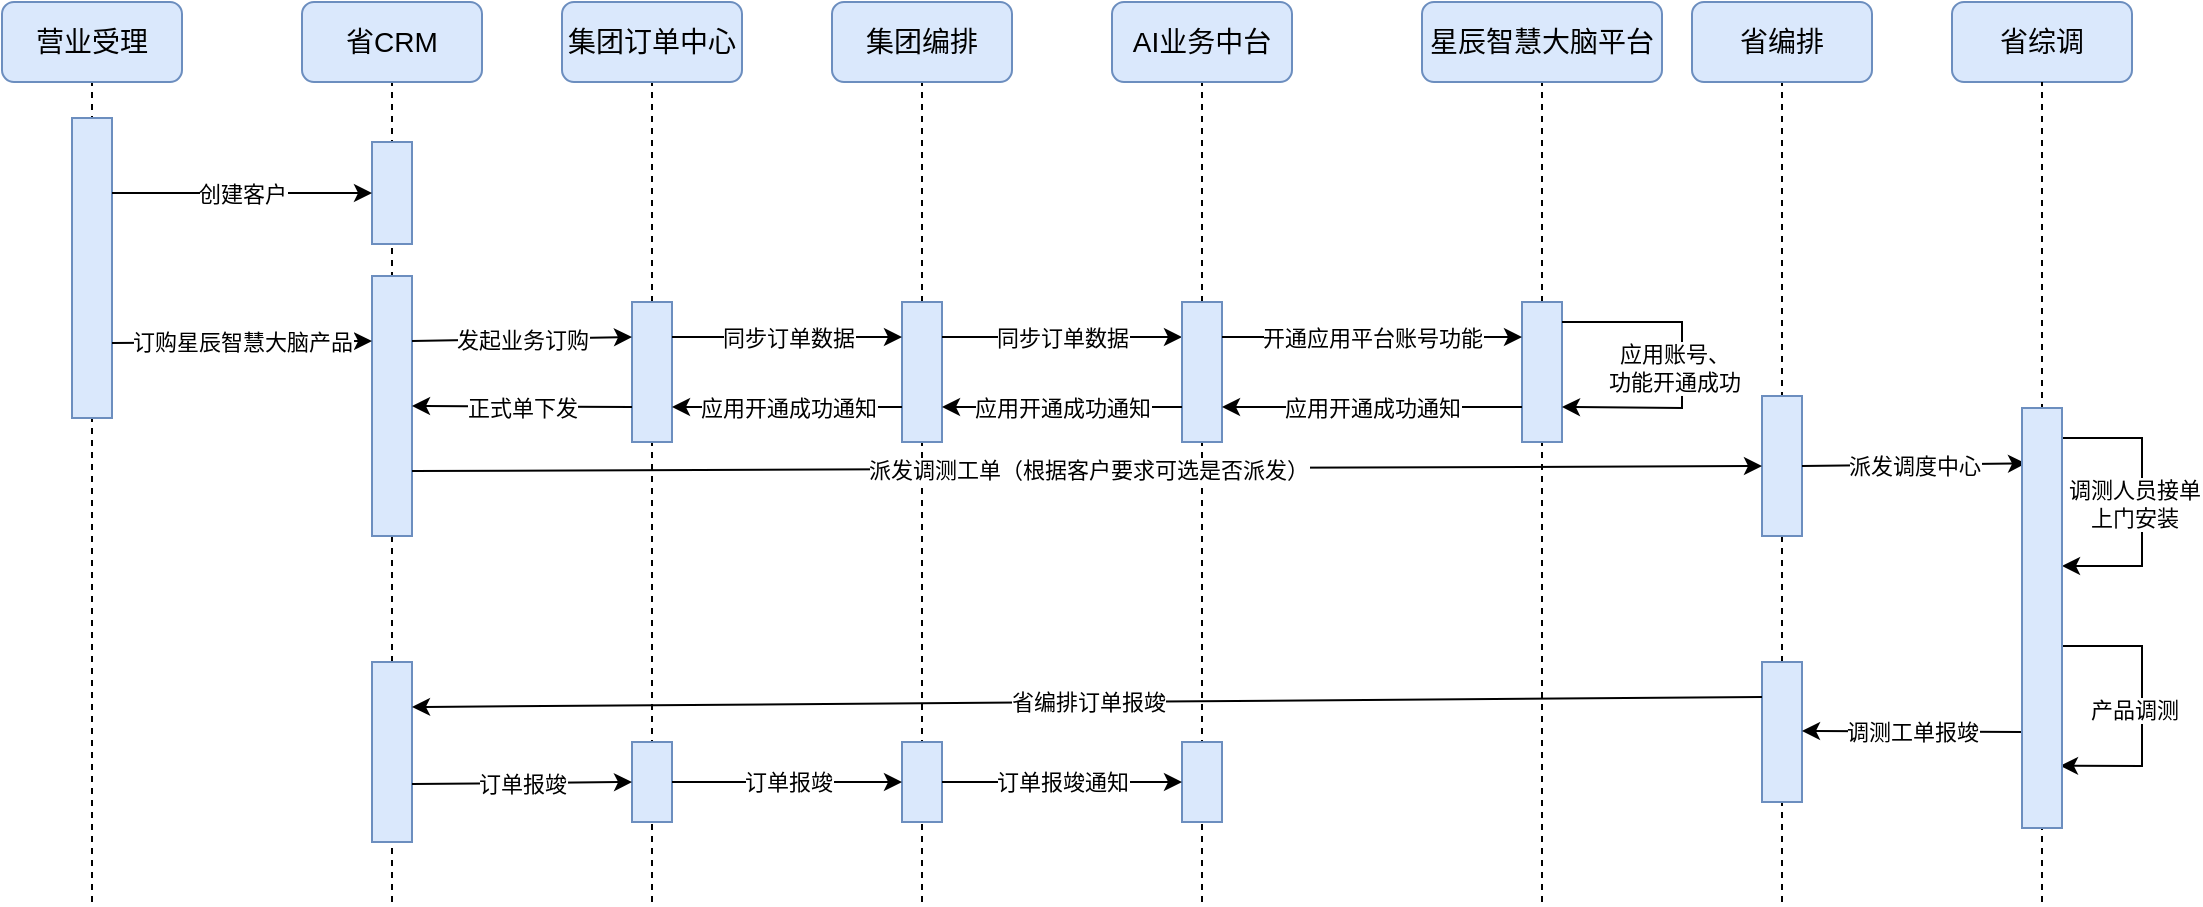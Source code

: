 <mxfile version="22.1.21" type="github">
  <diagram name="第 1 页" id="IRaudZAVaMdEsycl-TIE">
    <mxGraphModel dx="1426" dy="751" grid="1" gridSize="10" guides="1" tooltips="1" connect="1" arrows="1" fold="1" page="1" pageScale="1" pageWidth="827" pageHeight="1169" math="0" shadow="0">
      <root>
        <mxCell id="0" />
        <mxCell id="1" parent="0" />
        <mxCell id="FhZEgIiry43uXNgDlU4w-84" value="" style="endArrow=none;dashed=1;html=1;rounded=0;entryX=0.5;entryY=1;entryDx=0;entryDy=0;" parent="1" target="FhZEgIiry43uXNgDlU4w-7" edge="1">
          <mxGeometry width="50" height="50" relative="1" as="geometry">
            <mxPoint x="920" y="720" as="sourcePoint" />
            <mxPoint x="930" y="330" as="targetPoint" />
          </mxGeometry>
        </mxCell>
        <mxCell id="FhZEgIiry43uXNgDlU4w-83" value="" style="endArrow=none;dashed=1;html=1;rounded=0;entryX=0.5;entryY=1;entryDx=0;entryDy=0;" parent="1" target="FhZEgIiry43uXNgDlU4w-5" edge="1">
          <mxGeometry width="50" height="50" relative="1" as="geometry">
            <mxPoint x="800" y="720" as="sourcePoint" />
            <mxPoint x="770" y="350" as="targetPoint" />
          </mxGeometry>
        </mxCell>
        <mxCell id="FhZEgIiry43uXNgDlU4w-82" value="" style="endArrow=none;dashed=1;html=1;rounded=0;entryX=0.5;entryY=1;entryDx=0;entryDy=0;" parent="1" target="FhZEgIiry43uXNgDlU4w-4" edge="1">
          <mxGeometry width="50" height="50" relative="1" as="geometry">
            <mxPoint x="630" y="720" as="sourcePoint" />
            <mxPoint x="620" y="340" as="targetPoint" />
          </mxGeometry>
        </mxCell>
        <mxCell id="FhZEgIiry43uXNgDlU4w-81" value="" style="endArrow=none;dashed=1;html=1;rounded=0;entryX=0.5;entryY=1;entryDx=0;entryDy=0;" parent="1" target="FhZEgIiry43uXNgDlU4w-3" edge="1">
          <mxGeometry width="50" height="50" relative="1" as="geometry">
            <mxPoint x="490" y="720" as="sourcePoint" />
            <mxPoint x="480" y="340" as="targetPoint" />
          </mxGeometry>
        </mxCell>
        <mxCell id="FhZEgIiry43uXNgDlU4w-80" value="" style="endArrow=none;dashed=1;html=1;rounded=0;entryX=0.5;entryY=1;entryDx=0;entryDy=0;" parent="1" target="FhZEgIiry43uXNgDlU4w-2" edge="1">
          <mxGeometry width="50" height="50" relative="1" as="geometry">
            <mxPoint x="355" y="720" as="sourcePoint" />
            <mxPoint x="370" y="350" as="targetPoint" />
          </mxGeometry>
        </mxCell>
        <mxCell id="FhZEgIiry43uXNgDlU4w-78" value="" style="endArrow=none;dashed=1;html=1;rounded=0;entryX=0.5;entryY=1;entryDx=0;entryDy=0;" parent="1" target="FhZEgIiry43uXNgDlU4w-1" edge="1">
          <mxGeometry width="50" height="50" relative="1" as="geometry">
            <mxPoint x="225" y="720" as="sourcePoint" />
            <mxPoint x="560" y="340" as="targetPoint" />
          </mxGeometry>
        </mxCell>
        <mxCell id="FhZEgIiry43uXNgDlU4w-75" value="" style="endArrow=none;dashed=1;html=1;rounded=0;entryX=0.5;entryY=1;entryDx=0;entryDy=0;" parent="1" target="FhZEgIiry43uXNgDlU4w-23" edge="1">
          <mxGeometry width="50" height="50" relative="1" as="geometry">
            <mxPoint x="75" y="720" as="sourcePoint" />
            <mxPoint x="65" y="350" as="targetPoint" />
          </mxGeometry>
        </mxCell>
        <mxCell id="FhZEgIiry43uXNgDlU4w-1" value="&lt;font style=&quot;font-size: 14px;&quot;&gt;省CRM&lt;/font&gt;" style="rounded=1;whiteSpace=wrap;html=1;fillColor=#dae8fc;strokeColor=#6c8ebf;" parent="1" vertex="1">
          <mxGeometry x="180" y="270" width="90" height="40" as="geometry" />
        </mxCell>
        <mxCell id="FhZEgIiry43uXNgDlU4w-2" value="&lt;font style=&quot;font-size: 14px;&quot;&gt;集团订单中心&lt;/font&gt;" style="rounded=1;whiteSpace=wrap;html=1;fillColor=#dae8fc;strokeColor=#6c8ebf;" parent="1" vertex="1">
          <mxGeometry x="310" y="270" width="90" height="40" as="geometry" />
        </mxCell>
        <mxCell id="FhZEgIiry43uXNgDlU4w-3" value="&lt;font style=&quot;font-size: 14px;&quot;&gt;集团编排&lt;/font&gt;" style="rounded=1;whiteSpace=wrap;html=1;fillColor=#dae8fc;strokeColor=#6c8ebf;" parent="1" vertex="1">
          <mxGeometry x="445" y="270" width="90" height="40" as="geometry" />
        </mxCell>
        <mxCell id="FhZEgIiry43uXNgDlU4w-4" value="&lt;font style=&quot;font-size: 14px;&quot;&gt;AI业务中台&lt;/font&gt;" style="rounded=1;whiteSpace=wrap;html=1;fillColor=#dae8fc;strokeColor=#6c8ebf;" parent="1" vertex="1">
          <mxGeometry x="585" y="270" width="90" height="40" as="geometry" />
        </mxCell>
        <mxCell id="FhZEgIiry43uXNgDlU4w-5" value="&lt;font style=&quot;font-size: 14px;&quot;&gt;星辰智慧大脑平台&lt;/font&gt;" style="rounded=1;whiteSpace=wrap;html=1;fillColor=#dae8fc;strokeColor=#6c8ebf;" parent="1" vertex="1">
          <mxGeometry x="740" y="270" width="120" height="40" as="geometry" />
        </mxCell>
        <mxCell id="FhZEgIiry43uXNgDlU4w-7" value="&lt;font style=&quot;font-size: 14px;&quot;&gt;省编排&lt;/font&gt;" style="rounded=1;whiteSpace=wrap;html=1;fillColor=#dae8fc;strokeColor=#6c8ebf;" parent="1" vertex="1">
          <mxGeometry x="875" y="270" width="90" height="40" as="geometry" />
        </mxCell>
        <mxCell id="FhZEgIiry43uXNgDlU4w-8" value="&lt;font style=&quot;font-size: 14px;&quot;&gt;省综调&lt;/font&gt;" style="rounded=1;whiteSpace=wrap;html=1;fillColor=#dae8fc;strokeColor=#6c8ebf;" parent="1" vertex="1">
          <mxGeometry x="1005" y="270" width="90" height="40" as="geometry" />
        </mxCell>
        <mxCell id="FhZEgIiry43uXNgDlU4w-9" value="" style="rounded=0;whiteSpace=wrap;html=1;fillColor=#dae8fc;strokeColor=#6c8ebf;" parent="1" vertex="1">
          <mxGeometry x="65" y="328" width="20" height="150" as="geometry" />
        </mxCell>
        <mxCell id="FhZEgIiry43uXNgDlU4w-10" value="" style="rounded=0;whiteSpace=wrap;html=1;fillColor=#dae8fc;strokeColor=#6c8ebf;" parent="1" vertex="1">
          <mxGeometry x="215" y="340" width="20" height="51" as="geometry" />
        </mxCell>
        <mxCell id="FhZEgIiry43uXNgDlU4w-11" value="" style="endArrow=classic;html=1;rounded=0;entryX=0;entryY=0.5;entryDx=0;entryDy=0;exitX=1;exitY=0.25;exitDx=0;exitDy=0;" parent="1" source="FhZEgIiry43uXNgDlU4w-9" target="FhZEgIiry43uXNgDlU4w-10" edge="1">
          <mxGeometry relative="1" as="geometry">
            <mxPoint x="80" y="380.5" as="sourcePoint" />
            <mxPoint x="225" y="380" as="targetPoint" />
          </mxGeometry>
        </mxCell>
        <mxCell id="FhZEgIiry43uXNgDlU4w-12" value="创建客户" style="edgeLabel;resizable=0;html=1;align=center;verticalAlign=middle;" parent="FhZEgIiry43uXNgDlU4w-11" connectable="0" vertex="1">
          <mxGeometry relative="1" as="geometry" />
        </mxCell>
        <mxCell id="FhZEgIiry43uXNgDlU4w-14" value="" style="rounded=0;whiteSpace=wrap;html=1;fillColor=#dae8fc;strokeColor=#6c8ebf;" parent="1" vertex="1">
          <mxGeometry x="215" y="407" width="20" height="130" as="geometry" />
        </mxCell>
        <mxCell id="FhZEgIiry43uXNgDlU4w-15" value="" style="endArrow=classic;html=1;rounded=0;exitX=1;exitY=0.75;exitDx=0;exitDy=0;entryX=0;entryY=0.25;entryDx=0;entryDy=0;" parent="1" source="FhZEgIiry43uXNgDlU4w-9" target="FhZEgIiry43uXNgDlU4w-14" edge="1">
          <mxGeometry relative="1" as="geometry">
            <mxPoint x="100" y="432" as="sourcePoint" />
            <mxPoint x="225" y="430" as="targetPoint" />
          </mxGeometry>
        </mxCell>
        <mxCell id="FhZEgIiry43uXNgDlU4w-16" value="订购星辰智慧大脑产品" style="edgeLabel;resizable=0;html=1;align=center;verticalAlign=middle;" parent="FhZEgIiry43uXNgDlU4w-15" connectable="0" vertex="1">
          <mxGeometry relative="1" as="geometry" />
        </mxCell>
        <mxCell id="FhZEgIiry43uXNgDlU4w-17" value="" style="rounded=0;whiteSpace=wrap;html=1;fillColor=#dae8fc;strokeColor=#6c8ebf;" parent="1" vertex="1">
          <mxGeometry x="345" y="420" width="20" height="70" as="geometry" />
        </mxCell>
        <mxCell id="FhZEgIiry43uXNgDlU4w-18" value="" style="endArrow=classic;html=1;rounded=0;exitX=1;exitY=0.25;exitDx=0;exitDy=0;entryX=0;entryY=0.25;entryDx=0;entryDy=0;" parent="1" source="FhZEgIiry43uXNgDlU4w-14" target="FhZEgIiry43uXNgDlU4w-17" edge="1">
          <mxGeometry relative="1" as="geometry">
            <mxPoint x="235" y="427" as="sourcePoint" />
            <mxPoint x="350" y="423" as="targetPoint" />
          </mxGeometry>
        </mxCell>
        <mxCell id="FhZEgIiry43uXNgDlU4w-19" value="发起业务订购" style="edgeLabel;resizable=0;html=1;align=center;verticalAlign=middle;" parent="FhZEgIiry43uXNgDlU4w-18" connectable="0" vertex="1">
          <mxGeometry relative="1" as="geometry" />
        </mxCell>
        <mxCell id="FhZEgIiry43uXNgDlU4w-20" value="" style="rounded=0;whiteSpace=wrap;html=1;fillColor=#dae8fc;strokeColor=#6c8ebf;" parent="1" vertex="1">
          <mxGeometry x="480" y="420" width="20" height="70" as="geometry" />
        </mxCell>
        <mxCell id="FhZEgIiry43uXNgDlU4w-21" value="" style="endArrow=classic;html=1;rounded=0;exitX=1;exitY=0.25;exitDx=0;exitDy=0;entryX=0;entryY=0.25;entryDx=0;entryDy=0;" parent="1" source="FhZEgIiry43uXNgDlU4w-17" target="FhZEgIiry43uXNgDlU4w-20" edge="1">
          <mxGeometry relative="1" as="geometry">
            <mxPoint x="365" y="426" as="sourcePoint" />
            <mxPoint x="470" y="423" as="targetPoint" />
          </mxGeometry>
        </mxCell>
        <mxCell id="FhZEgIiry43uXNgDlU4w-22" value="同步订单数据" style="edgeLabel;resizable=0;html=1;align=center;verticalAlign=middle;" parent="FhZEgIiry43uXNgDlU4w-21" connectable="0" vertex="1">
          <mxGeometry relative="1" as="geometry" />
        </mxCell>
        <mxCell id="FhZEgIiry43uXNgDlU4w-23" value="&lt;font style=&quot;font-size: 14px;&quot;&gt;营业受理&lt;/font&gt;" style="rounded=1;whiteSpace=wrap;html=1;fillColor=#dae8fc;strokeColor=#6c8ebf;" parent="1" vertex="1">
          <mxGeometry x="30" y="270" width="90" height="40" as="geometry" />
        </mxCell>
        <mxCell id="FhZEgIiry43uXNgDlU4w-25" value="" style="endArrow=classic;html=1;rounded=0;exitX=1;exitY=0.25;exitDx=0;exitDy=0;entryX=0;entryY=0.25;entryDx=0;entryDy=0;" parent="1" source="FhZEgIiry43uXNgDlU4w-20" target="FhZEgIiry43uXNgDlU4w-27" edge="1">
          <mxGeometry relative="1" as="geometry">
            <mxPoint x="500" y="426" as="sourcePoint" />
            <mxPoint x="620" y="423" as="targetPoint" />
          </mxGeometry>
        </mxCell>
        <mxCell id="FhZEgIiry43uXNgDlU4w-26" value="同步订单数据" style="edgeLabel;resizable=0;html=1;align=center;verticalAlign=middle;" parent="FhZEgIiry43uXNgDlU4w-25" connectable="0" vertex="1">
          <mxGeometry relative="1" as="geometry" />
        </mxCell>
        <mxCell id="FhZEgIiry43uXNgDlU4w-27" value="" style="rounded=0;whiteSpace=wrap;html=1;fillColor=#dae8fc;strokeColor=#6c8ebf;" parent="1" vertex="1">
          <mxGeometry x="620" y="420" width="20" height="70" as="geometry" />
        </mxCell>
        <mxCell id="FhZEgIiry43uXNgDlU4w-28" value="" style="rounded=0;whiteSpace=wrap;html=1;fillColor=#dae8fc;strokeColor=#6c8ebf;" parent="1" vertex="1">
          <mxGeometry x="790" y="420" width="20" height="70" as="geometry" />
        </mxCell>
        <mxCell id="FhZEgIiry43uXNgDlU4w-29" value="" style="endArrow=classic;html=1;rounded=0;exitX=1;exitY=0.25;exitDx=0;exitDy=0;entryX=0;entryY=0.25;entryDx=0;entryDy=0;" parent="1" source="FhZEgIiry43uXNgDlU4w-27" target="FhZEgIiry43uXNgDlU4w-28" edge="1">
          <mxGeometry relative="1" as="geometry">
            <mxPoint x="640" y="426" as="sourcePoint" />
            <mxPoint x="750" y="426" as="targetPoint" />
          </mxGeometry>
        </mxCell>
        <mxCell id="FhZEgIiry43uXNgDlU4w-30" value="开通应用平台账号功能" style="edgeLabel;resizable=0;html=1;align=center;verticalAlign=middle;" parent="FhZEgIiry43uXNgDlU4w-29" connectable="0" vertex="1">
          <mxGeometry relative="1" as="geometry" />
        </mxCell>
        <mxCell id="FhZEgIiry43uXNgDlU4w-32" value="" style="endArrow=classic;html=1;rounded=0;entryX=1;entryY=0.75;entryDx=0;entryDy=0;" parent="1" target="FhZEgIiry43uXNgDlU4w-28" edge="1">
          <mxGeometry relative="1" as="geometry">
            <mxPoint x="810" y="430" as="sourcePoint" />
            <mxPoint x="810" y="467.25" as="targetPoint" />
            <Array as="points">
              <mxPoint x="870" y="430" />
              <mxPoint x="870" y="473" />
            </Array>
          </mxGeometry>
        </mxCell>
        <mxCell id="FhZEgIiry43uXNgDlU4w-34" value="应用账号、&lt;br style=&quot;border-color: var(--border-color);&quot;&gt;功能开通成功" style="edgeLabel;html=1;align=center;verticalAlign=middle;resizable=0;points=[];" parent="FhZEgIiry43uXNgDlU4w-32" vertex="1" connectable="0">
          <mxGeometry x="0.016" y="-4" relative="1" as="geometry">
            <mxPoint as="offset" />
          </mxGeometry>
        </mxCell>
        <mxCell id="FhZEgIiry43uXNgDlU4w-35" value="" style="endArrow=classic;html=1;rounded=0;entryX=1;entryY=0.75;entryDx=0;entryDy=0;exitX=0;exitY=0.75;exitDx=0;exitDy=0;" parent="1" source="FhZEgIiry43uXNgDlU4w-28" target="FhZEgIiry43uXNgDlU4w-27" edge="1">
          <mxGeometry relative="1" as="geometry">
            <mxPoint x="792" y="462" as="sourcePoint" />
            <mxPoint x="800" y="433" as="targetPoint" />
          </mxGeometry>
        </mxCell>
        <mxCell id="FhZEgIiry43uXNgDlU4w-36" value="应用开通成功通知" style="edgeLabel;resizable=0;html=1;align=center;verticalAlign=middle;" parent="FhZEgIiry43uXNgDlU4w-35" connectable="0" vertex="1">
          <mxGeometry relative="1" as="geometry" />
        </mxCell>
        <mxCell id="FhZEgIiry43uXNgDlU4w-37" value="" style="endArrow=classic;html=1;rounded=0;entryX=1;entryY=0.75;entryDx=0;entryDy=0;exitX=0;exitY=0.75;exitDx=0;exitDy=0;" parent="1" source="FhZEgIiry43uXNgDlU4w-27" target="FhZEgIiry43uXNgDlU4w-20" edge="1">
          <mxGeometry relative="1" as="geometry">
            <mxPoint x="650" y="460" as="sourcePoint" />
            <mxPoint x="500" y="460" as="targetPoint" />
          </mxGeometry>
        </mxCell>
        <mxCell id="FhZEgIiry43uXNgDlU4w-38" value="应用开通成功通知" style="edgeLabel;resizable=0;html=1;align=center;verticalAlign=middle;" parent="FhZEgIiry43uXNgDlU4w-37" connectable="0" vertex="1">
          <mxGeometry relative="1" as="geometry" />
        </mxCell>
        <mxCell id="FhZEgIiry43uXNgDlU4w-39" value="" style="endArrow=classic;html=1;rounded=0;entryX=1;entryY=0.75;entryDx=0;entryDy=0;exitX=0;exitY=0.75;exitDx=0;exitDy=0;" parent="1" source="FhZEgIiry43uXNgDlU4w-20" target="FhZEgIiry43uXNgDlU4w-17" edge="1">
          <mxGeometry relative="1" as="geometry">
            <mxPoint x="485" y="460" as="sourcePoint" />
            <mxPoint x="365" y="460" as="targetPoint" />
          </mxGeometry>
        </mxCell>
        <mxCell id="FhZEgIiry43uXNgDlU4w-40" value="应用开通成功通知" style="edgeLabel;resizable=0;html=1;align=center;verticalAlign=middle;" parent="FhZEgIiry43uXNgDlU4w-39" connectable="0" vertex="1">
          <mxGeometry relative="1" as="geometry" />
        </mxCell>
        <mxCell id="FhZEgIiry43uXNgDlU4w-41" value="" style="endArrow=classic;html=1;rounded=0;entryX=1;entryY=0.5;entryDx=0;entryDy=0;exitX=0;exitY=0.75;exitDx=0;exitDy=0;" parent="1" source="FhZEgIiry43uXNgDlU4w-17" target="FhZEgIiry43uXNgDlU4w-14" edge="1">
          <mxGeometry relative="1" as="geometry">
            <mxPoint x="330" y="480" as="sourcePoint" />
            <mxPoint x="220" y="470" as="targetPoint" />
          </mxGeometry>
        </mxCell>
        <mxCell id="FhZEgIiry43uXNgDlU4w-42" value="正式单下发" style="edgeLabel;resizable=0;html=1;align=center;verticalAlign=middle;" parent="FhZEgIiry43uXNgDlU4w-41" connectable="0" vertex="1">
          <mxGeometry relative="1" as="geometry" />
        </mxCell>
        <mxCell id="FhZEgIiry43uXNgDlU4w-44" value="" style="rounded=0;whiteSpace=wrap;html=1;fillColor=#dae8fc;strokeColor=#6c8ebf;" parent="1" vertex="1">
          <mxGeometry x="215" y="600" width="20" height="90" as="geometry" />
        </mxCell>
        <mxCell id="FhZEgIiry43uXNgDlU4w-47" value="" style="rounded=0;whiteSpace=wrap;html=1;fillColor=#dae8fc;strokeColor=#6c8ebf;" parent="1" vertex="1">
          <mxGeometry x="910" y="467" width="20" height="70" as="geometry" />
        </mxCell>
        <mxCell id="FhZEgIiry43uXNgDlU4w-48" value="" style="endArrow=classic;html=1;rounded=0;exitX=1;exitY=0.5;exitDx=0;exitDy=0;entryX=0.1;entryY=0.132;entryDx=0;entryDy=0;entryPerimeter=0;" parent="1" source="FhZEgIiry43uXNgDlU4w-47" target="FhZEgIiry43uXNgDlU4w-50" edge="1">
          <mxGeometry relative="1" as="geometry">
            <mxPoint x="245" y="515" as="sourcePoint" />
            <mxPoint x="1040" y="500" as="targetPoint" />
          </mxGeometry>
        </mxCell>
        <mxCell id="FhZEgIiry43uXNgDlU4w-49" value="派发调度中心" style="edgeLabel;resizable=0;html=1;align=center;verticalAlign=middle;" parent="FhZEgIiry43uXNgDlU4w-48" connectable="0" vertex="1">
          <mxGeometry relative="1" as="geometry" />
        </mxCell>
        <mxCell id="FhZEgIiry43uXNgDlU4w-56" value="" style="endArrow=classic;html=1;rounded=0;" parent="1" edge="1">
          <mxGeometry relative="1" as="geometry">
            <mxPoint x="1060" y="488" as="sourcePoint" />
            <mxPoint x="1060" y="552" as="targetPoint" />
            <Array as="points">
              <mxPoint x="1100" y="488" />
              <mxPoint x="1100" y="552" />
            </Array>
          </mxGeometry>
        </mxCell>
        <mxCell id="FhZEgIiry43uXNgDlU4w-57" value="调测人员接单&lt;br&gt;上门安装" style="edgeLabel;html=1;align=center;verticalAlign=middle;resizable=0;points=[];" parent="FhZEgIiry43uXNgDlU4w-56" vertex="1" connectable="0">
          <mxGeometry x="0.016" y="-4" relative="1" as="geometry">
            <mxPoint as="offset" />
          </mxGeometry>
        </mxCell>
        <mxCell id="FhZEgIiry43uXNgDlU4w-58" value="" style="endArrow=classic;html=1;rounded=0;entryX=0.95;entryY=0.852;entryDx=0;entryDy=0;entryPerimeter=0;" parent="1" target="FhZEgIiry43uXNgDlU4w-50" edge="1">
          <mxGeometry relative="1" as="geometry">
            <mxPoint x="1060" y="592" as="sourcePoint" />
            <mxPoint x="1060" y="650" as="targetPoint" />
            <Array as="points">
              <mxPoint x="1100" y="592" />
              <mxPoint x="1100" y="652" />
            </Array>
          </mxGeometry>
        </mxCell>
        <mxCell id="FhZEgIiry43uXNgDlU4w-59" value="产品调测" style="edgeLabel;html=1;align=center;verticalAlign=middle;resizable=0;points=[];" parent="FhZEgIiry43uXNgDlU4w-58" vertex="1" connectable="0">
          <mxGeometry x="0.016" y="-4" relative="1" as="geometry">
            <mxPoint as="offset" />
          </mxGeometry>
        </mxCell>
        <mxCell id="FhZEgIiry43uXNgDlU4w-60" value="" style="rounded=0;whiteSpace=wrap;html=1;fillColor=#dae8fc;strokeColor=#6c8ebf;" parent="1" vertex="1">
          <mxGeometry x="910" y="600" width="20" height="70" as="geometry" />
        </mxCell>
        <mxCell id="FhZEgIiry43uXNgDlU4w-61" value="" style="endArrow=classic;html=1;rounded=0;entryX=1;entryY=0.75;entryDx=0;entryDy=0;" parent="1" edge="1">
          <mxGeometry relative="1" as="geometry">
            <mxPoint x="1040" y="635" as="sourcePoint" />
            <mxPoint x="930" y="634.5" as="targetPoint" />
          </mxGeometry>
        </mxCell>
        <mxCell id="FhZEgIiry43uXNgDlU4w-62" value="调测工单报竣" style="edgeLabel;resizable=0;html=1;align=center;verticalAlign=middle;" parent="FhZEgIiry43uXNgDlU4w-61" connectable="0" vertex="1">
          <mxGeometry relative="1" as="geometry" />
        </mxCell>
        <mxCell id="FhZEgIiry43uXNgDlU4w-63" value="" style="endArrow=classic;html=1;rounded=0;exitX=0;exitY=0.25;exitDx=0;exitDy=0;entryX=1;entryY=0.25;entryDx=0;entryDy=0;" parent="1" source="FhZEgIiry43uXNgDlU4w-60" target="FhZEgIiry43uXNgDlU4w-44" edge="1">
          <mxGeometry relative="1" as="geometry">
            <mxPoint x="827" y="610" as="sourcePoint" />
            <mxPoint x="330" y="610" as="targetPoint" />
          </mxGeometry>
        </mxCell>
        <mxCell id="FhZEgIiry43uXNgDlU4w-64" value="省编排订单报竣" style="edgeLabel;resizable=0;html=1;align=center;verticalAlign=middle;" parent="FhZEgIiry43uXNgDlU4w-63" connectable="0" vertex="1">
          <mxGeometry relative="1" as="geometry" />
        </mxCell>
        <mxCell id="FhZEgIiry43uXNgDlU4w-66" value="" style="rounded=0;whiteSpace=wrap;html=1;fillColor=#dae8fc;strokeColor=#6c8ebf;" parent="1" vertex="1">
          <mxGeometry x="345" y="640" width="20" height="40" as="geometry" />
        </mxCell>
        <mxCell id="FhZEgIiry43uXNgDlU4w-67" value="" style="endArrow=classic;html=1;rounded=0;exitX=1;exitY=0.678;exitDx=0;exitDy=0;entryX=0;entryY=0.5;entryDx=0;entryDy=0;exitPerimeter=0;" parent="1" source="FhZEgIiry43uXNgDlU4w-44" target="FhZEgIiry43uXNgDlU4w-66" edge="1">
          <mxGeometry relative="1" as="geometry">
            <mxPoint x="235" y="662" as="sourcePoint" />
            <mxPoint x="345" y="660" as="targetPoint" />
          </mxGeometry>
        </mxCell>
        <mxCell id="FhZEgIiry43uXNgDlU4w-68" value="订单报竣" style="edgeLabel;resizable=0;html=1;align=center;verticalAlign=middle;" parent="FhZEgIiry43uXNgDlU4w-67" connectable="0" vertex="1">
          <mxGeometry relative="1" as="geometry" />
        </mxCell>
        <mxCell id="FhZEgIiry43uXNgDlU4w-69" value="" style="rounded=0;whiteSpace=wrap;html=1;fillColor=#dae8fc;strokeColor=#6c8ebf;" parent="1" vertex="1">
          <mxGeometry x="480" y="640" width="20" height="40" as="geometry" />
        </mxCell>
        <mxCell id="FhZEgIiry43uXNgDlU4w-70" value="" style="endArrow=classic;html=1;rounded=0;exitX=1;exitY=0.5;exitDx=0;exitDy=0;" parent="1" source="FhZEgIiry43uXNgDlU4w-66" edge="1">
          <mxGeometry relative="1" as="geometry">
            <mxPoint x="380" y="660.5" as="sourcePoint" />
            <mxPoint x="480" y="660" as="targetPoint" />
          </mxGeometry>
        </mxCell>
        <mxCell id="FhZEgIiry43uXNgDlU4w-71" value="订单报竣" style="edgeLabel;resizable=0;html=1;align=center;verticalAlign=middle;" parent="FhZEgIiry43uXNgDlU4w-70" connectable="0" vertex="1">
          <mxGeometry relative="1" as="geometry" />
        </mxCell>
        <mxCell id="FhZEgIiry43uXNgDlU4w-72" value="" style="rounded=0;whiteSpace=wrap;html=1;fillColor=#dae8fc;strokeColor=#6c8ebf;" parent="1" vertex="1">
          <mxGeometry x="620" y="640" width="20" height="40" as="geometry" />
        </mxCell>
        <mxCell id="FhZEgIiry43uXNgDlU4w-73" value="" style="endArrow=classic;html=1;rounded=0;exitX=1;exitY=0.5;exitDx=0;exitDy=0;entryX=0;entryY=0.5;entryDx=0;entryDy=0;" parent="1" source="FhZEgIiry43uXNgDlU4w-69" target="FhZEgIiry43uXNgDlU4w-72" edge="1">
          <mxGeometry relative="1" as="geometry">
            <mxPoint x="520" y="659.5" as="sourcePoint" />
            <mxPoint x="635" y="659.5" as="targetPoint" />
          </mxGeometry>
        </mxCell>
        <mxCell id="FhZEgIiry43uXNgDlU4w-74" value="订单报竣通知" style="edgeLabel;resizable=0;html=1;align=center;verticalAlign=middle;" parent="FhZEgIiry43uXNgDlU4w-73" connectable="0" vertex="1">
          <mxGeometry relative="1" as="geometry" />
        </mxCell>
        <mxCell id="FhZEgIiry43uXNgDlU4w-85" value="" style="endArrow=none;dashed=1;html=1;rounded=0;entryX=0.5;entryY=1;entryDx=0;entryDy=0;" parent="1" target="FhZEgIiry43uXNgDlU4w-8" edge="1">
          <mxGeometry width="50" height="50" relative="1" as="geometry">
            <mxPoint x="1050" y="720" as="sourcePoint" />
            <mxPoint x="1040" y="360" as="targetPoint" />
          </mxGeometry>
        </mxCell>
        <mxCell id="FhZEgIiry43uXNgDlU4w-50" value="" style="rounded=0;whiteSpace=wrap;html=1;fillColor=#dae8fc;strokeColor=#6c8ebf;" parent="1" vertex="1">
          <mxGeometry x="1040" y="473" width="20" height="210" as="geometry" />
        </mxCell>
        <mxCell id="aPKZ_NQfLqSM8HpHPbiq-1" value="" style="endArrow=classic;html=1;rounded=0;exitX=1;exitY=0.75;exitDx=0;exitDy=0;entryX=0;entryY=0.5;entryDx=0;entryDy=0;" edge="1" parent="1" source="FhZEgIiry43uXNgDlU4w-14" target="FhZEgIiry43uXNgDlU4w-47">
          <mxGeometry relative="1" as="geometry">
            <mxPoint x="270" y="539" as="sourcePoint" />
            <mxPoint x="380" y="537" as="targetPoint" />
          </mxGeometry>
        </mxCell>
        <mxCell id="aPKZ_NQfLqSM8HpHPbiq-2" value="派发调测工单（根据客户要求可选是否派发）" style="edgeLabel;resizable=0;html=1;align=center;verticalAlign=middle;" connectable="0" vertex="1" parent="aPKZ_NQfLqSM8HpHPbiq-1">
          <mxGeometry relative="1" as="geometry" />
        </mxCell>
      </root>
    </mxGraphModel>
  </diagram>
</mxfile>
